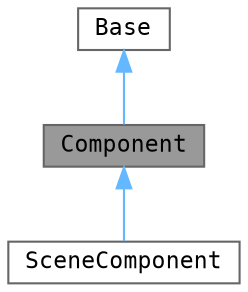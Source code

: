 digraph "Component"
{
 // LATEX_PDF_SIZE
  bgcolor="transparent";
  edge [fontname=Consolas,fontsize=11,labelfontname=Helvetica,labelfontsize=10];
  node [fontname=Consolas,fontsize=11,shape=box,height=0.2,width=0.4];
  Node1 [id="Node000001",label="Component",height=0.2,width=0.4,color="gray40", fillcolor="grey60", style="filled", fontcolor="black",tooltip="コンポーネントの基底クラス"];
  Node2 -> Node1 [id="edge1_Node000001_Node000002",dir="back",color="steelblue1",style="solid",tooltip=" "];
  Node2 [id="Node000002",label="Base",height=0.2,width=0.4,color="gray40", fillcolor="white", style="filled",URL="$class_base.html",tooltip="基底クラス"];
  Node1 -> Node3 [id="edge2_Node000001_Node000003",dir="back",color="steelblue1",style="solid",tooltip=" "];
  Node3 [id="Node000003",label="SceneComponent",height=0.2,width=0.4,color="gray40", fillcolor="white", style="filled",URL="$class_scene_component.html",tooltip="シーン内のコンポーネントを表すクラス"];
}
